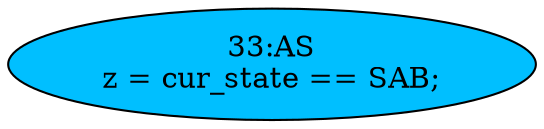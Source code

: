 strict digraph "" {
	node [label="\N"];
	"33:AS"	[ast="<pyverilog.vparser.ast.Assign object at 0x7f960b76ec50>",
		def_var="['z']",
		fillcolor=deepskyblue,
		label="33:AS
z = cur_state == SAB;",
		statements="[]",
		style=filled,
		typ=Assign,
		use_var="['cur_state']"];
}
